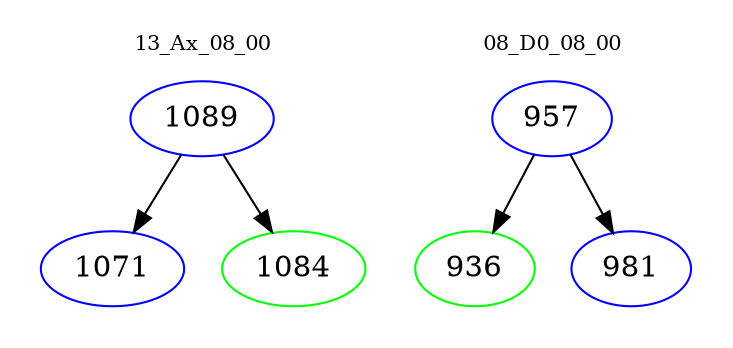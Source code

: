 digraph{
subgraph cluster_0 {
color = white
label = "13_Ax_08_00";
fontsize=10;
T0_1089 [label="1089", color="blue"]
T0_1089 -> T0_1071 [color="black"]
T0_1071 [label="1071", color="blue"]
T0_1089 -> T0_1084 [color="black"]
T0_1084 [label="1084", color="green"]
}
subgraph cluster_1 {
color = white
label = "08_D0_08_00";
fontsize=10;
T1_957 [label="957", color="blue"]
T1_957 -> T1_936 [color="black"]
T1_936 [label="936", color="green"]
T1_957 -> T1_981 [color="black"]
T1_981 [label="981", color="blue"]
}
}
